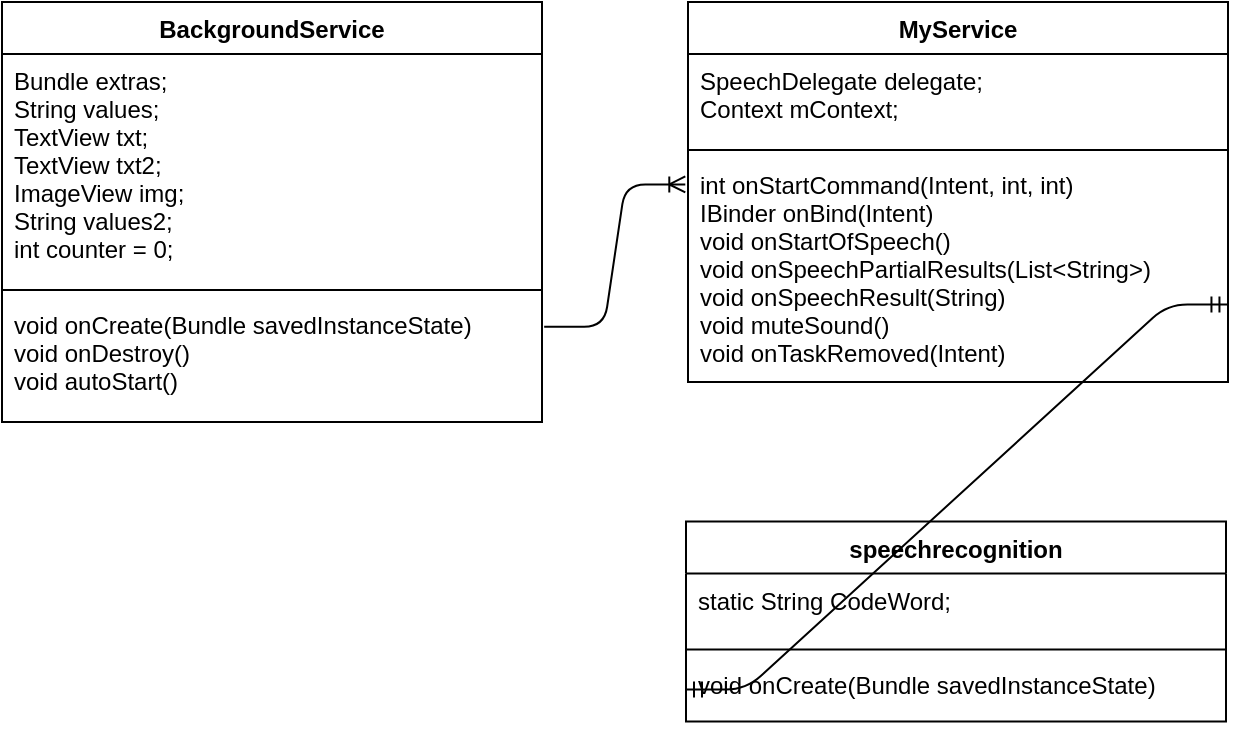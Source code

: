 <mxfile version="10.6.1" type="github"><diagram id="SbZRV0XYOIDYkcZE1x4A" name="Page-1"><mxGraphModel dx="1010" dy="533" grid="1" gridSize="10" guides="1" tooltips="1" connect="1" arrows="1" fold="1" page="1" pageScale="1" pageWidth="827" pageHeight="1169" math="0" shadow="0"><root><mxCell id="0"/><mxCell id="1" parent="0"/><mxCell id="8pl3682alLNSgnataLfg-1" value="BackgroundService" style="swimlane;fontStyle=1;align=center;verticalAlign=top;childLayout=stackLayout;horizontal=1;startSize=26;horizontalStack=0;resizeParent=1;resizeParentMax=0;resizeLast=0;collapsible=1;marginBottom=0;" vertex="1" parent="1"><mxGeometry x="70" y="40" width="270" height="210" as="geometry"/></mxCell><mxCell id="8pl3682alLNSgnataLfg-2" value="Bundle extras;&#10;String values;&#10;TextView txt;&#10;TextView txt2;&#10;ImageView img;&#10;String values2;&#10;int counter = 0;" style="text;strokeColor=none;fillColor=none;align=left;verticalAlign=top;spacingLeft=4;spacingRight=4;overflow=hidden;rotatable=0;points=[[0,0.5],[1,0.5]];portConstraint=eastwest;" vertex="1" parent="8pl3682alLNSgnataLfg-1"><mxGeometry y="26" width="270" height="114" as="geometry"/></mxCell><mxCell id="8pl3682alLNSgnataLfg-3" value="" style="line;strokeWidth=1;fillColor=none;align=left;verticalAlign=middle;spacingTop=-1;spacingLeft=3;spacingRight=3;rotatable=0;labelPosition=right;points=[];portConstraint=eastwest;" vertex="1" parent="8pl3682alLNSgnataLfg-1"><mxGeometry y="140" width="270" height="8" as="geometry"/></mxCell><mxCell id="8pl3682alLNSgnataLfg-4" value="void onCreate(Bundle savedInstanceState)&#10;void onDestroy()&#10;void autoStart()&#10;&#10;" style="text;strokeColor=none;fillColor=none;align=left;verticalAlign=top;spacingLeft=4;spacingRight=4;overflow=hidden;rotatable=0;points=[[0,0.5],[1,0.5]];portConstraint=eastwest;" vertex="1" parent="8pl3682alLNSgnataLfg-1"><mxGeometry y="148" width="270" height="62" as="geometry"/></mxCell><mxCell id="8pl3682alLNSgnataLfg-5" value="MyService" style="swimlane;fontStyle=1;align=center;verticalAlign=top;childLayout=stackLayout;horizontal=1;startSize=26;horizontalStack=0;resizeParent=1;resizeParentMax=0;resizeLast=0;collapsible=1;marginBottom=0;" vertex="1" parent="1"><mxGeometry x="413" y="40" width="270" height="190" as="geometry"/></mxCell><mxCell id="8pl3682alLNSgnataLfg-6" value="SpeechDelegate delegate;&#10;Context mContext;" style="text;strokeColor=none;fillColor=none;align=left;verticalAlign=top;spacingLeft=4;spacingRight=4;overflow=hidden;rotatable=0;points=[[0,0.5],[1,0.5]];portConstraint=eastwest;" vertex="1" parent="8pl3682alLNSgnataLfg-5"><mxGeometry y="26" width="270" height="44" as="geometry"/></mxCell><mxCell id="8pl3682alLNSgnataLfg-7" value="" style="line;strokeWidth=1;fillColor=none;align=left;verticalAlign=middle;spacingTop=-1;spacingLeft=3;spacingRight=3;rotatable=0;labelPosition=right;points=[];portConstraint=eastwest;" vertex="1" parent="8pl3682alLNSgnataLfg-5"><mxGeometry y="70" width="270" height="8" as="geometry"/></mxCell><mxCell id="8pl3682alLNSgnataLfg-8" value="int onStartCommand(Intent, int, int)&#10;IBinder onBind(Intent)&#10;void onStartOfSpeech()&#10;void onSpeechPartialResults(List&lt;String&gt;)&#10;void onSpeechResult(String)&#10;void muteSound()&#10;void onTaskRemoved(Intent)" style="text;strokeColor=none;fillColor=none;align=left;verticalAlign=top;spacingLeft=4;spacingRight=4;overflow=hidden;rotatable=0;points=[[0,0.5],[1,0.5]];portConstraint=eastwest;" vertex="1" parent="8pl3682alLNSgnataLfg-5"><mxGeometry y="78" width="270" height="112" as="geometry"/></mxCell><mxCell id="8pl3682alLNSgnataLfg-9" value="speechrecognition" style="swimlane;fontStyle=1;align=center;verticalAlign=top;childLayout=stackLayout;horizontal=1;startSize=26;horizontalStack=0;resizeParent=1;resizeParentMax=0;resizeLast=0;collapsible=1;marginBottom=0;" vertex="1" parent="1"><mxGeometry x="412" y="299.8" width="270" height="100" as="geometry"/></mxCell><mxCell id="8pl3682alLNSgnataLfg-10" value="static String CodeWord;&#10;" style="text;strokeColor=none;fillColor=none;align=left;verticalAlign=top;spacingLeft=4;spacingRight=4;overflow=hidden;rotatable=0;points=[[0,0.5],[1,0.5]];portConstraint=eastwest;" vertex="1" parent="8pl3682alLNSgnataLfg-9"><mxGeometry y="26" width="270" height="34" as="geometry"/></mxCell><mxCell id="8pl3682alLNSgnataLfg-11" value="" style="line;strokeWidth=1;fillColor=none;align=left;verticalAlign=middle;spacingTop=-1;spacingLeft=3;spacingRight=3;rotatable=0;labelPosition=right;points=[];portConstraint=eastwest;" vertex="1" parent="8pl3682alLNSgnataLfg-9"><mxGeometry y="60" width="270" height="8" as="geometry"/></mxCell><mxCell id="8pl3682alLNSgnataLfg-12" value="void onCreate(Bundle savedInstanceState)&#10;&#10;" style="text;strokeColor=none;fillColor=none;align=left;verticalAlign=top;spacingLeft=4;spacingRight=4;overflow=hidden;rotatable=0;points=[[0,0.5],[1,0.5]];portConstraint=eastwest;" vertex="1" parent="8pl3682alLNSgnataLfg-9"><mxGeometry y="68" width="270" height="32" as="geometry"/></mxCell><mxCell id="8pl3682alLNSgnataLfg-13" value="" style="edgeStyle=entityRelationEdgeStyle;fontSize=12;html=1;endArrow=ERmandOne;startArrow=ERmandOne;entryX=0;entryY=0.5;entryDx=0;entryDy=0;exitX=0.999;exitY=0.654;exitDx=0;exitDy=0;exitPerimeter=0;" edge="1" parent="1" source="8pl3682alLNSgnataLfg-8" target="8pl3682alLNSgnataLfg-12"><mxGeometry width="100" height="100" relative="1" as="geometry"><mxPoint x="290" y="420" as="sourcePoint"/><mxPoint x="390" y="320" as="targetPoint"/></mxGeometry></mxCell><mxCell id="8pl3682alLNSgnataLfg-14" value="" style="edgeStyle=entityRelationEdgeStyle;fontSize=12;html=1;endArrow=ERoneToMany;exitX=1.004;exitY=0.232;exitDx=0;exitDy=0;exitPerimeter=0;entryX=-0.005;entryY=0.118;entryDx=0;entryDy=0;entryPerimeter=0;" edge="1" parent="1" source="8pl3682alLNSgnataLfg-4" target="8pl3682alLNSgnataLfg-8"><mxGeometry width="100" height="100" relative="1" as="geometry"><mxPoint x="350" y="320" as="sourcePoint"/><mxPoint x="450" y="220" as="targetPoint"/></mxGeometry></mxCell></root></mxGraphModel></diagram></mxfile>